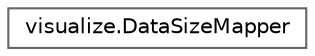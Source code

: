 digraph "Graphical Class Hierarchy"
{
 // LATEX_PDF_SIZE
  bgcolor="transparent";
  edge [fontname=Helvetica,fontsize=10,labelfontname=Helvetica,labelfontsize=10];
  node [fontname=Helvetica,fontsize=10,shape=box,height=0.2,width=0.4];
  rankdir="LR";
  Node0 [id="Node000000",label="visualize.DataSizeMapper",height=0.2,width=0.4,color="grey40", fillcolor="white", style="filled",URL="$classvisualize_1_1_data_size_mapper.html",tooltip=" "];
}

